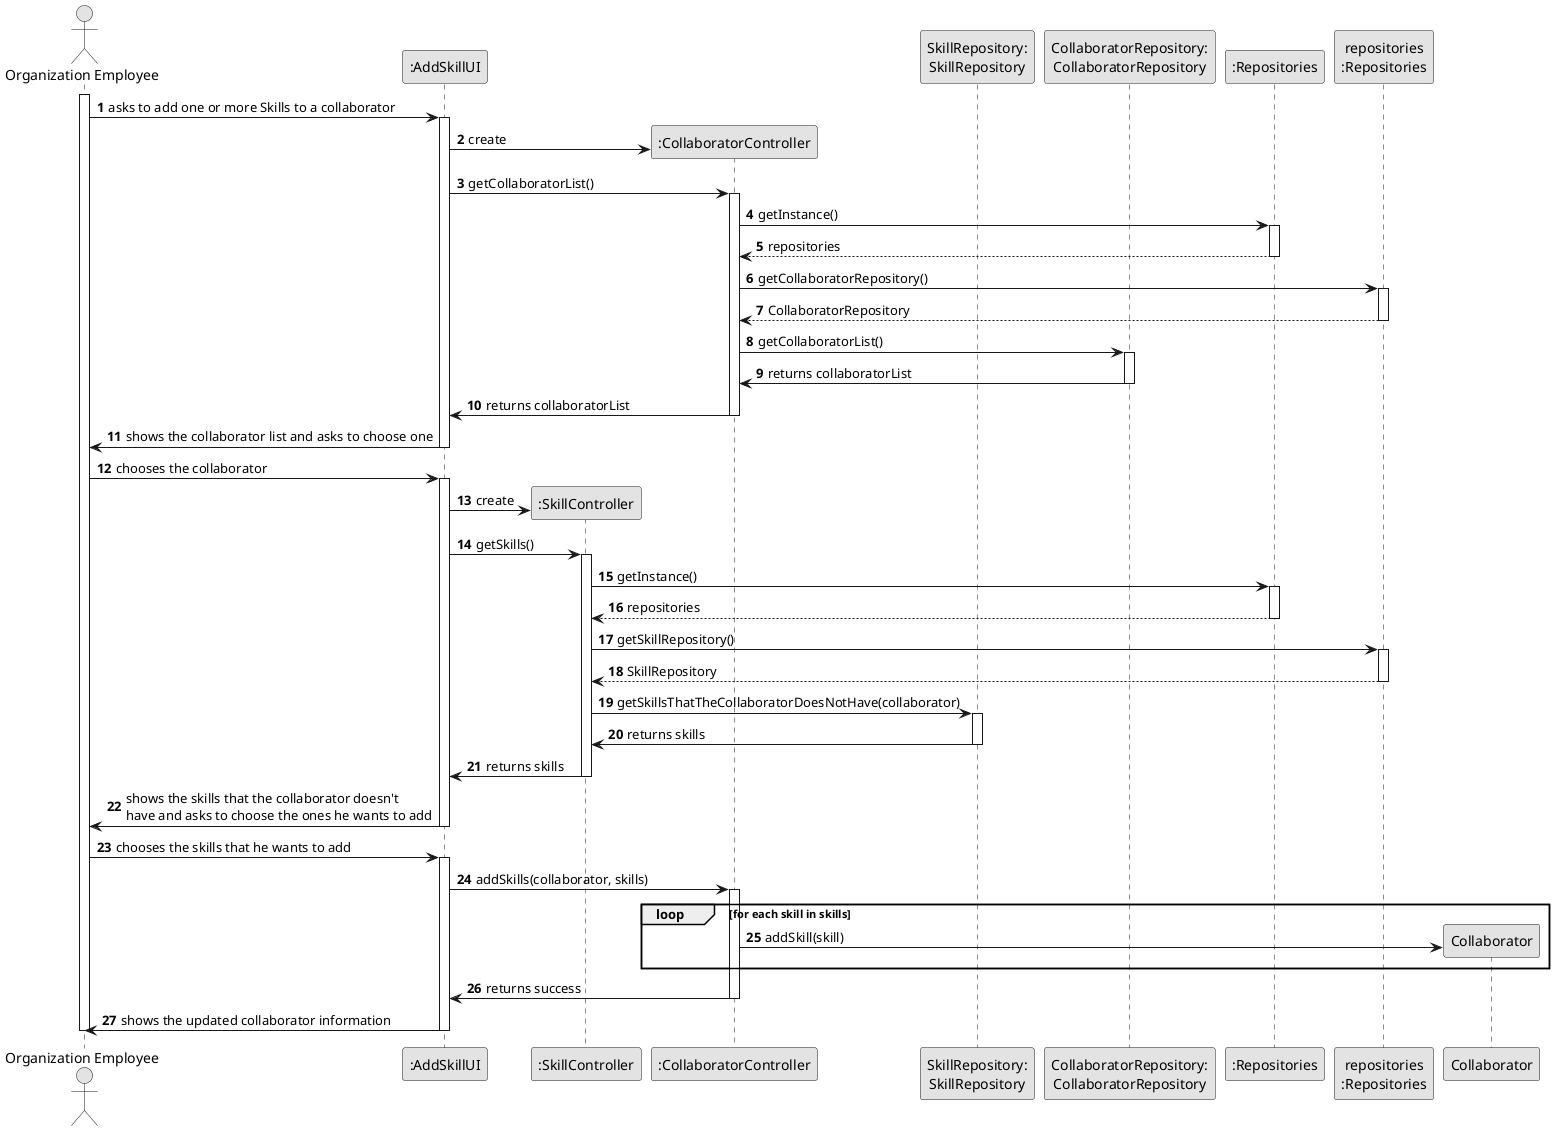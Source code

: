@startuml
skinparam monochrome true
skinparam packageStyle rectangle
skinparam shadowing false

autonumber

'hide footbox
actor "Organization Employee" as ADM
participant ":AddSkillUI" as UI
participant ":SkillController" as SkillCTRL
participant ":CollaboratorController" as CollaboratorCTRL
participant "SkillRepository:\nSkillRepository" as SkillRepository
participant "CollaboratorRepository:\nCollaboratorRepository" as CollaboratorRepository


participant ":Repositories" as RepositorySingleton
participant "repositories\n:Repositories" as PLAT

activate ADM
    ADM -> UI : asks to add one or more Skills to a collaborator
    activate UI
    UI -> CollaboratorCTRL** : create
       UI -> CollaboratorCTRL: getCollaboratorList()
       activate CollaboratorCTRL
                       CollaboratorCTRL -> RepositorySingleton : getInstance()
                       activate RepositorySingleton

                           RepositorySingleton --> CollaboratorCTRL: repositories
                       deactivate RepositorySingleton

                       CollaboratorCTRL -> PLAT : getCollaboratorRepository()
                       activate PLAT

                           PLAT --> CollaboratorCTRL: CollaboratorRepository
                       deactivate PLAT



                       CollaboratorCTRL -> CollaboratorRepository : getCollaboratorList()
                       activate CollaboratorRepository

                    CollaboratorRepository -> CollaboratorCTRL: returns collaboratorList
                deactivate CollaboratorRepository
           CollaboratorCTRL -> UI: returns collaboratorList
       deactivate CollaboratorCTRL
       UI -> ADM: shows the collaborator list and asks to choose one
    deactivate UI
    ADM -> UI : chooses the collaborator

    activate UI
        UI -> SkillCTRL** : create
        UI -> SkillCTRL : getSkills()
        activate SkillCTRL
        SkillCTRL -> RepositorySingleton : getInstance()
             activate RepositorySingleton

                  RepositorySingleton --> SkillCTRL: repositories
             deactivate RepositorySingleton
            SkillCTRL -> PLAT : getSkillRepository()
            activate PLAT
            PLAT --> SkillCTRL: SkillRepository
            deactivate PLAT
            SkillCTRL -> SkillRepository: getSkillsThatTheCollaboratorDoesNotHave(collaborator)
            activate SkillRepository
                SkillRepository -> SkillCTRL: returns skills
            deactivate SkillRepository

            SkillCTRL -> UI: returns skills
            deactivate SkillCTRL

        UI -> ADM: shows the skills that the collaborator doesn't \nhave and asks to choose the ones he wants to add
    deactivate UI
    ADM -> UI: chooses the skills that he wants to add

    activate UI
        UI -> CollaboratorCTRL: addSkills(collaborator, skills)
        activate CollaboratorCTRL
        loop for each skill in skills
            CollaboratorCTRL -> Collaborator** : addSkill(skill)
        end
        CollaboratorCTRL -> UI: returns success
    deactivate CollaboratorCTRL
    UI -> ADM: shows the updated collaborator information
    deactivate UI
deactivate ADM

@enduml